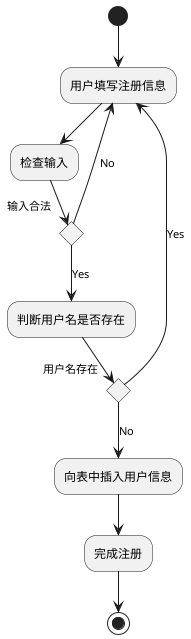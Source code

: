  @startuml
(*) -->"用户填写注册信息"
--> "检查输入"
If "输入合法" then
--> [Yes] "判断用户名是否存在"
    If "用户名存在" then
        --> [Yes] "用户填写注册信息"
    Else
        --> [No] 向表中插入用户信息
        --> "完成注册"
        -->(*)
    Endif
else
--> [No] "用户填写注册信息"
Endif
@enduml